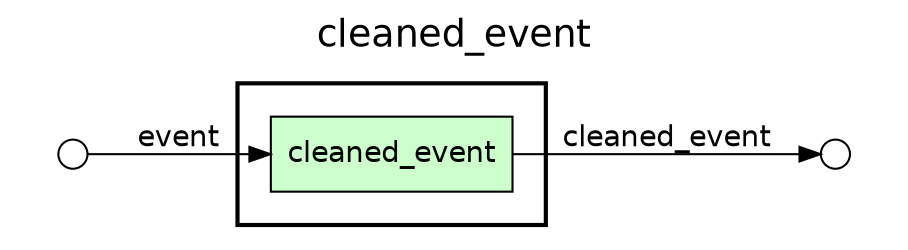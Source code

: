 digraph Workflow {
rankdir=LR
fontname=Helvetica; fontsize=18; labelloc=t
label=cleaned_event
subgraph cluster_workflow_box_outer { label=""; color=black; penwidth=2
subgraph cluster_workflow_box_inner { label=""; penwidth=0
node[shape=box style=filled fillcolor="#CCFFCC" peripheries=1 fontname=Helvetica]
cleaned_event
edge[fontname=Helvetica]
}}
subgraph cluster_input_ports_group_outer { label=""; penwidth=0
subgraph cluster_input_ports_group_inner { label=""; penwidth=0
node[shape=circle style=filled fillcolor="#FFFFFF" peripheries=1 fontname=Helvetica width=0.2]
event_input_port [label=""]
}}
subgraph cluster_output_ports_group_outer { label=""; penwidth=0
subgraph cluster_output_ports_group_inner { label=""; penwidth=0
node[shape=circle style=filled fillcolor="#FFFFFF" peripheries=1 fontname=Helvetica width=0.2]
cleaned_event_output_port [label=""]
}}
edge[fontname=Helvetica]
event_input_port -> cleaned_event [label=event]
edge[fontname=Helvetica]
cleaned_event -> cleaned_event_output_port [label=cleaned_event]
}
